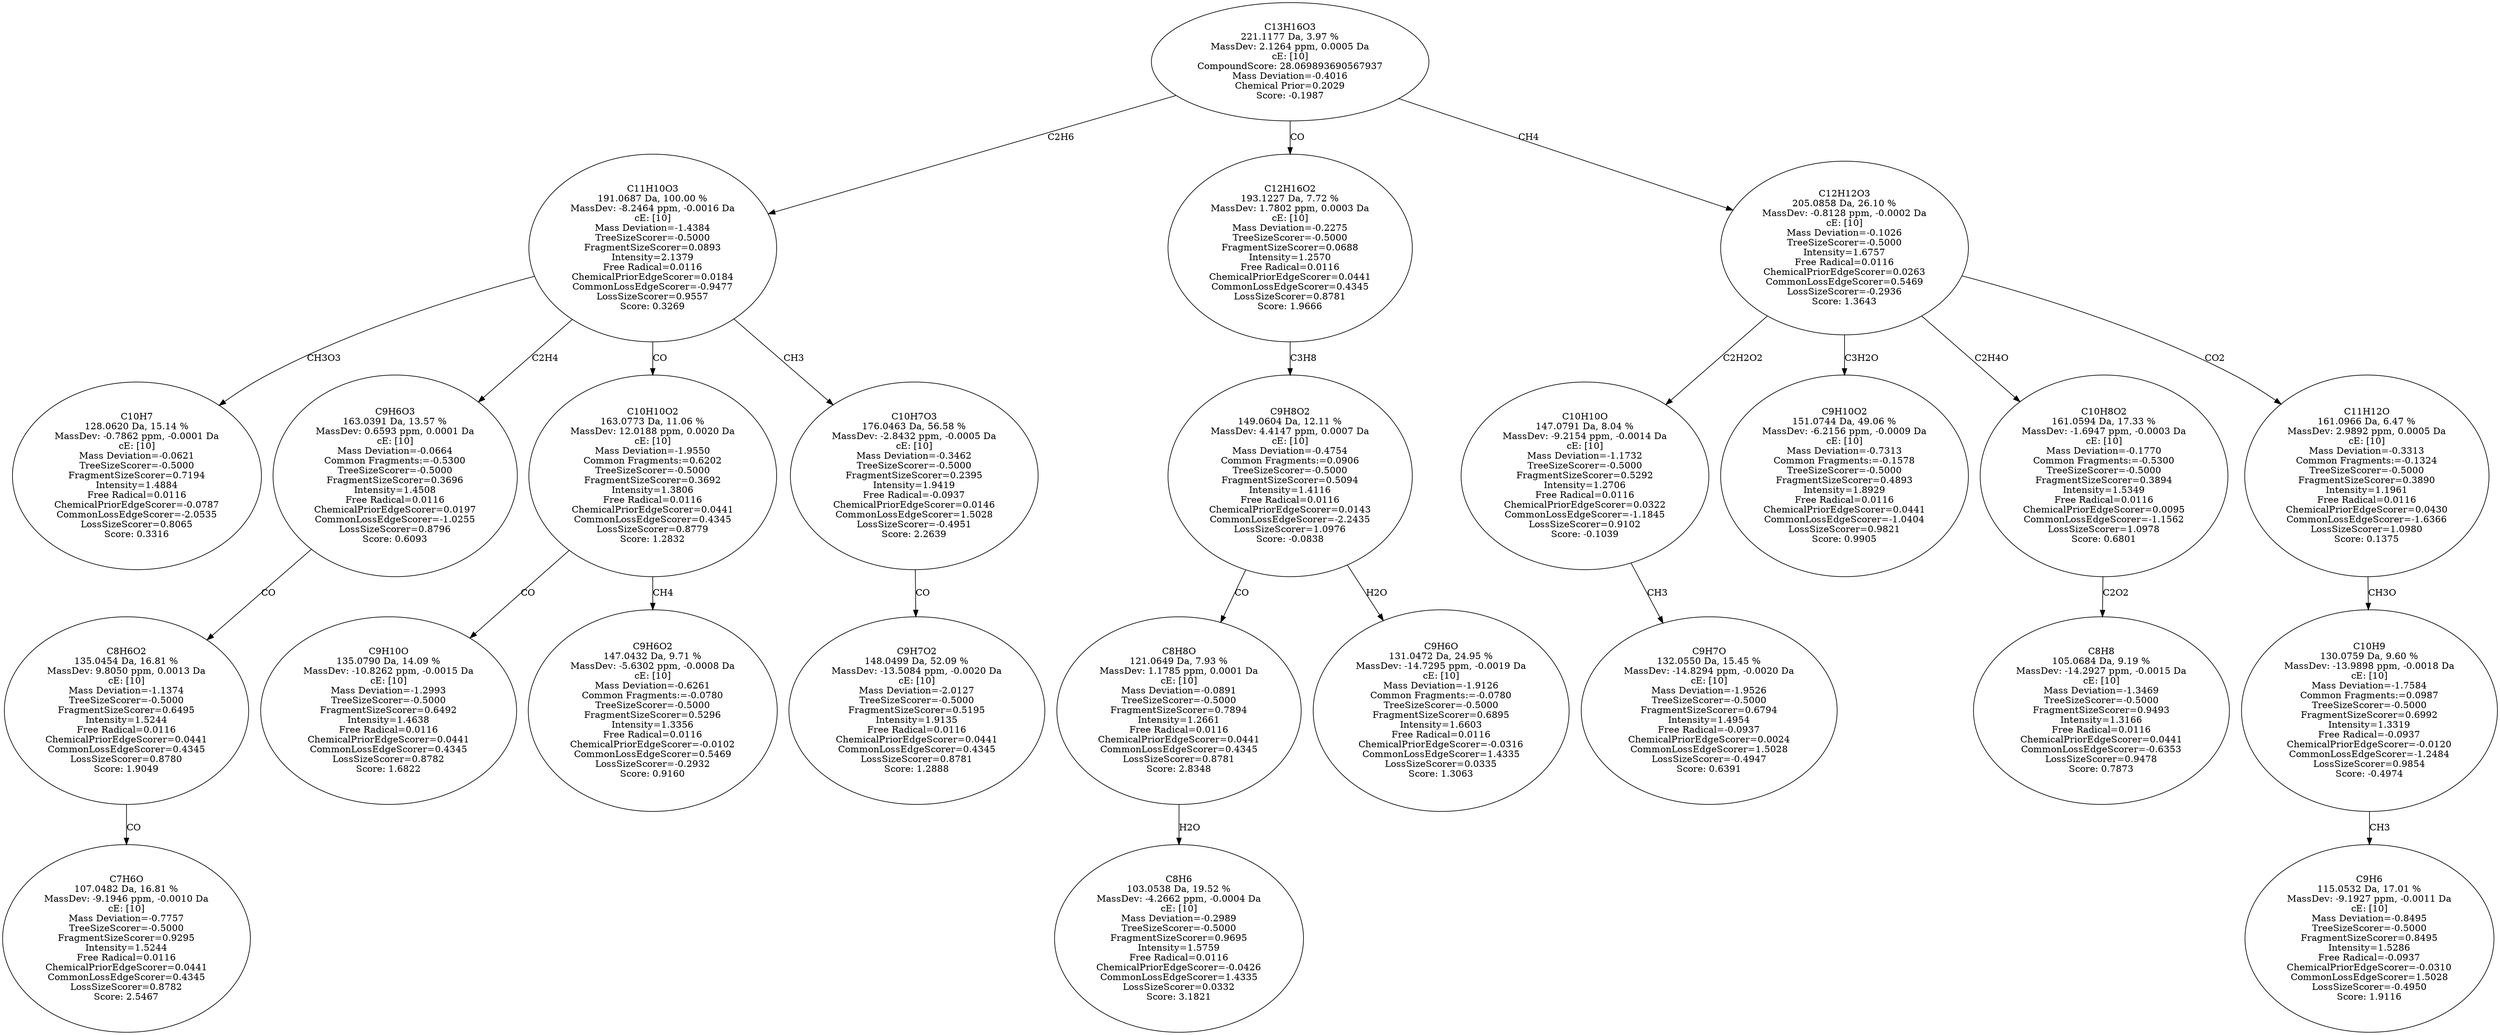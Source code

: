 strict digraph {
v1 [label="C10H7\n128.0620 Da, 15.14 %\nMassDev: -0.7862 ppm, -0.0001 Da\ncE: [10]\nMass Deviation=-0.0621\nTreeSizeScorer=-0.5000\nFragmentSizeScorer=0.7194\nIntensity=1.4884\nFree Radical=0.0116\nChemicalPriorEdgeScorer=-0.0787\nCommonLossEdgeScorer=-2.0535\nLossSizeScorer=0.8065\nScore: 0.3316"];
v2 [label="C7H6O\n107.0482 Da, 16.81 %\nMassDev: -9.1946 ppm, -0.0010 Da\ncE: [10]\nMass Deviation=-0.7757\nTreeSizeScorer=-0.5000\nFragmentSizeScorer=0.9295\nIntensity=1.5244\nFree Radical=0.0116\nChemicalPriorEdgeScorer=0.0441\nCommonLossEdgeScorer=0.4345\nLossSizeScorer=0.8782\nScore: 2.5467"];
v3 [label="C8H6O2\n135.0454 Da, 16.81 %\nMassDev: 9.8050 ppm, 0.0013 Da\ncE: [10]\nMass Deviation=-1.1374\nTreeSizeScorer=-0.5000\nFragmentSizeScorer=0.6495\nIntensity=1.5244\nFree Radical=0.0116\nChemicalPriorEdgeScorer=0.0441\nCommonLossEdgeScorer=0.4345\nLossSizeScorer=0.8780\nScore: 1.9049"];
v4 [label="C9H6O3\n163.0391 Da, 13.57 %\nMassDev: 0.6593 ppm, 0.0001 Da\ncE: [10]\nMass Deviation=-0.0664\nCommon Fragments:=-0.5300\nTreeSizeScorer=-0.5000\nFragmentSizeScorer=0.3696\nIntensity=1.4508\nFree Radical=0.0116\nChemicalPriorEdgeScorer=0.0197\nCommonLossEdgeScorer=-1.0255\nLossSizeScorer=0.8796\nScore: 0.6093"];
v5 [label="C9H10O\n135.0790 Da, 14.09 %\nMassDev: -10.8262 ppm, -0.0015 Da\ncE: [10]\nMass Deviation=-1.2993\nTreeSizeScorer=-0.5000\nFragmentSizeScorer=0.6492\nIntensity=1.4638\nFree Radical=0.0116\nChemicalPriorEdgeScorer=0.0441\nCommonLossEdgeScorer=0.4345\nLossSizeScorer=0.8782\nScore: 1.6822"];
v6 [label="C9H6O2\n147.0432 Da, 9.71 %\nMassDev: -5.6302 ppm, -0.0008 Da\ncE: [10]\nMass Deviation=-0.6261\nCommon Fragments:=-0.0780\nTreeSizeScorer=-0.5000\nFragmentSizeScorer=0.5296\nIntensity=1.3356\nFree Radical=0.0116\nChemicalPriorEdgeScorer=-0.0102\nCommonLossEdgeScorer=0.5469\nLossSizeScorer=-0.2932\nScore: 0.9160"];
v7 [label="C10H10O2\n163.0773 Da, 11.06 %\nMassDev: 12.0188 ppm, 0.0020 Da\ncE: [10]\nMass Deviation=-1.9550\nCommon Fragments:=0.6202\nTreeSizeScorer=-0.5000\nFragmentSizeScorer=0.3692\nIntensity=1.3806\nFree Radical=0.0116\nChemicalPriorEdgeScorer=0.0441\nCommonLossEdgeScorer=0.4345\nLossSizeScorer=0.8779\nScore: 1.2832"];
v8 [label="C9H7O2\n148.0499 Da, 52.09 %\nMassDev: -13.5084 ppm, -0.0020 Da\ncE: [10]\nMass Deviation=-2.0127\nTreeSizeScorer=-0.5000\nFragmentSizeScorer=0.5195\nIntensity=1.9135\nFree Radical=0.0116\nChemicalPriorEdgeScorer=0.0441\nCommonLossEdgeScorer=0.4345\nLossSizeScorer=0.8781\nScore: 1.2888"];
v9 [label="C10H7O3\n176.0463 Da, 56.58 %\nMassDev: -2.8432 ppm, -0.0005 Da\ncE: [10]\nMass Deviation=-0.3462\nTreeSizeScorer=-0.5000\nFragmentSizeScorer=0.2395\nIntensity=1.9419\nFree Radical=-0.0937\nChemicalPriorEdgeScorer=0.0146\nCommonLossEdgeScorer=1.5028\nLossSizeScorer=-0.4951\nScore: 2.2639"];
v10 [label="C11H10O3\n191.0687 Da, 100.00 %\nMassDev: -8.2464 ppm, -0.0016 Da\ncE: [10]\nMass Deviation=-1.4384\nTreeSizeScorer=-0.5000\nFragmentSizeScorer=0.0893\nIntensity=2.1379\nFree Radical=0.0116\nChemicalPriorEdgeScorer=0.0184\nCommonLossEdgeScorer=-0.9477\nLossSizeScorer=0.9557\nScore: 0.3269"];
v11 [label="C8H6\n103.0538 Da, 19.52 %\nMassDev: -4.2662 ppm, -0.0004 Da\ncE: [10]\nMass Deviation=-0.2989\nTreeSizeScorer=-0.5000\nFragmentSizeScorer=0.9695\nIntensity=1.5759\nFree Radical=0.0116\nChemicalPriorEdgeScorer=-0.0426\nCommonLossEdgeScorer=1.4335\nLossSizeScorer=0.0332\nScore: 3.1821"];
v12 [label="C8H8O\n121.0649 Da, 7.93 %\nMassDev: 1.1785 ppm, 0.0001 Da\ncE: [10]\nMass Deviation=-0.0891\nTreeSizeScorer=-0.5000\nFragmentSizeScorer=0.7894\nIntensity=1.2661\nFree Radical=0.0116\nChemicalPriorEdgeScorer=0.0441\nCommonLossEdgeScorer=0.4345\nLossSizeScorer=0.8781\nScore: 2.8348"];
v13 [label="C9H6O\n131.0472 Da, 24.95 %\nMassDev: -14.7295 ppm, -0.0019 Da\ncE: [10]\nMass Deviation=-1.9126\nCommon Fragments:=-0.0780\nTreeSizeScorer=-0.5000\nFragmentSizeScorer=0.6895\nIntensity=1.6603\nFree Radical=0.0116\nChemicalPriorEdgeScorer=-0.0316\nCommonLossEdgeScorer=1.4335\nLossSizeScorer=0.0335\nScore: 1.3063"];
v14 [label="C9H8O2\n149.0604 Da, 12.11 %\nMassDev: 4.4147 ppm, 0.0007 Da\ncE: [10]\nMass Deviation=-0.4754\nCommon Fragments:=0.0906\nTreeSizeScorer=-0.5000\nFragmentSizeScorer=0.5094\nIntensity=1.4116\nFree Radical=0.0116\nChemicalPriorEdgeScorer=0.0143\nCommonLossEdgeScorer=-2.2435\nLossSizeScorer=1.0976\nScore: -0.0838"];
v15 [label="C12H16O2\n193.1227 Da, 7.72 %\nMassDev: 1.7802 ppm, 0.0003 Da\ncE: [10]\nMass Deviation=-0.2275\nTreeSizeScorer=-0.5000\nFragmentSizeScorer=0.0688\nIntensity=1.2570\nFree Radical=0.0116\nChemicalPriorEdgeScorer=0.0441\nCommonLossEdgeScorer=0.4345\nLossSizeScorer=0.8781\nScore: 1.9666"];
v16 [label="C9H7O\n132.0550 Da, 15.45 %\nMassDev: -14.8294 ppm, -0.0020 Da\ncE: [10]\nMass Deviation=-1.9526\nTreeSizeScorer=-0.5000\nFragmentSizeScorer=0.6794\nIntensity=1.4954\nFree Radical=-0.0937\nChemicalPriorEdgeScorer=0.0024\nCommonLossEdgeScorer=1.5028\nLossSizeScorer=-0.4947\nScore: 0.6391"];
v17 [label="C10H10O\n147.0791 Da, 8.04 %\nMassDev: -9.2154 ppm, -0.0014 Da\ncE: [10]\nMass Deviation=-1.1732\nTreeSizeScorer=-0.5000\nFragmentSizeScorer=0.5292\nIntensity=1.2706\nFree Radical=0.0116\nChemicalPriorEdgeScorer=0.0322\nCommonLossEdgeScorer=-1.1845\nLossSizeScorer=0.9102\nScore: -0.1039"];
v18 [label="C9H10O2\n151.0744 Da, 49.06 %\nMassDev: -6.2156 ppm, -0.0009 Da\ncE: [10]\nMass Deviation=-0.7313\nCommon Fragments:=-0.1578\nTreeSizeScorer=-0.5000\nFragmentSizeScorer=0.4893\nIntensity=1.8929\nFree Radical=0.0116\nChemicalPriorEdgeScorer=0.0441\nCommonLossEdgeScorer=-1.0404\nLossSizeScorer=0.9821\nScore: 0.9905"];
v19 [label="C8H8\n105.0684 Da, 9.19 %\nMassDev: -14.2927 ppm, -0.0015 Da\ncE: [10]\nMass Deviation=-1.3469\nTreeSizeScorer=-0.5000\nFragmentSizeScorer=0.9493\nIntensity=1.3166\nFree Radical=0.0116\nChemicalPriorEdgeScorer=0.0441\nCommonLossEdgeScorer=-0.6353\nLossSizeScorer=0.9478\nScore: 0.7873"];
v20 [label="C10H8O2\n161.0594 Da, 17.33 %\nMassDev: -1.6947 ppm, -0.0003 Da\ncE: [10]\nMass Deviation=-0.1770\nCommon Fragments:=-0.5300\nTreeSizeScorer=-0.5000\nFragmentSizeScorer=0.3894\nIntensity=1.5349\nFree Radical=0.0116\nChemicalPriorEdgeScorer=0.0095\nCommonLossEdgeScorer=-1.1562\nLossSizeScorer=1.0978\nScore: 0.6801"];
v21 [label="C9H6\n115.0532 Da, 17.01 %\nMassDev: -9.1927 ppm, -0.0011 Da\ncE: [10]\nMass Deviation=-0.8495\nTreeSizeScorer=-0.5000\nFragmentSizeScorer=0.8495\nIntensity=1.5286\nFree Radical=-0.0937\nChemicalPriorEdgeScorer=-0.0310\nCommonLossEdgeScorer=1.5028\nLossSizeScorer=-0.4950\nScore: 1.9116"];
v22 [label="C10H9\n130.0759 Da, 9.60 %\nMassDev: -13.9898 ppm, -0.0018 Da\ncE: [10]\nMass Deviation=-1.7584\nCommon Fragments:=0.0987\nTreeSizeScorer=-0.5000\nFragmentSizeScorer=0.6992\nIntensity=1.3319\nFree Radical=-0.0937\nChemicalPriorEdgeScorer=-0.0120\nCommonLossEdgeScorer=-1.2484\nLossSizeScorer=0.9854\nScore: -0.4974"];
v23 [label="C11H12O\n161.0966 Da, 6.47 %\nMassDev: 2.9892 ppm, 0.0005 Da\ncE: [10]\nMass Deviation=-0.3313\nCommon Fragments:=-0.1324\nTreeSizeScorer=-0.5000\nFragmentSizeScorer=0.3890\nIntensity=1.1961\nFree Radical=0.0116\nChemicalPriorEdgeScorer=0.0430\nCommonLossEdgeScorer=-1.6366\nLossSizeScorer=1.0980\nScore: 0.1375"];
v24 [label="C12H12O3\n205.0858 Da, 26.10 %\nMassDev: -0.8128 ppm, -0.0002 Da\ncE: [10]\nMass Deviation=-0.1026\nTreeSizeScorer=-0.5000\nIntensity=1.6757\nFree Radical=0.0116\nChemicalPriorEdgeScorer=0.0263\nCommonLossEdgeScorer=0.5469\nLossSizeScorer=-0.2936\nScore: 1.3643"];
v25 [label="C13H16O3\n221.1177 Da, 3.97 %\nMassDev: 2.1264 ppm, 0.0005 Da\ncE: [10]\nCompoundScore: 28.069893690567937\nMass Deviation=-0.4016\nChemical Prior=0.2029\nScore: -0.1987"];
v10 -> v1 [label="CH3O3"];
v3 -> v2 [label="CO"];
v4 -> v3 [label="CO"];
v10 -> v4 [label="C2H4"];
v7 -> v5 [label="CO"];
v7 -> v6 [label="CH4"];
v10 -> v7 [label="CO"];
v9 -> v8 [label="CO"];
v10 -> v9 [label="CH3"];
v25 -> v10 [label="C2H6"];
v12 -> v11 [label="H2O"];
v14 -> v12 [label="CO"];
v14 -> v13 [label="H2O"];
v15 -> v14 [label="C3H8"];
v25 -> v15 [label="CO"];
v17 -> v16 [label="CH3"];
v24 -> v17 [label="C2H2O2"];
v24 -> v18 [label="C3H2O"];
v20 -> v19 [label="C2O2"];
v24 -> v20 [label="C2H4O"];
v22 -> v21 [label="CH3"];
v23 -> v22 [label="CH3O"];
v24 -> v23 [label="CO2"];
v25 -> v24 [label="CH4"];
}